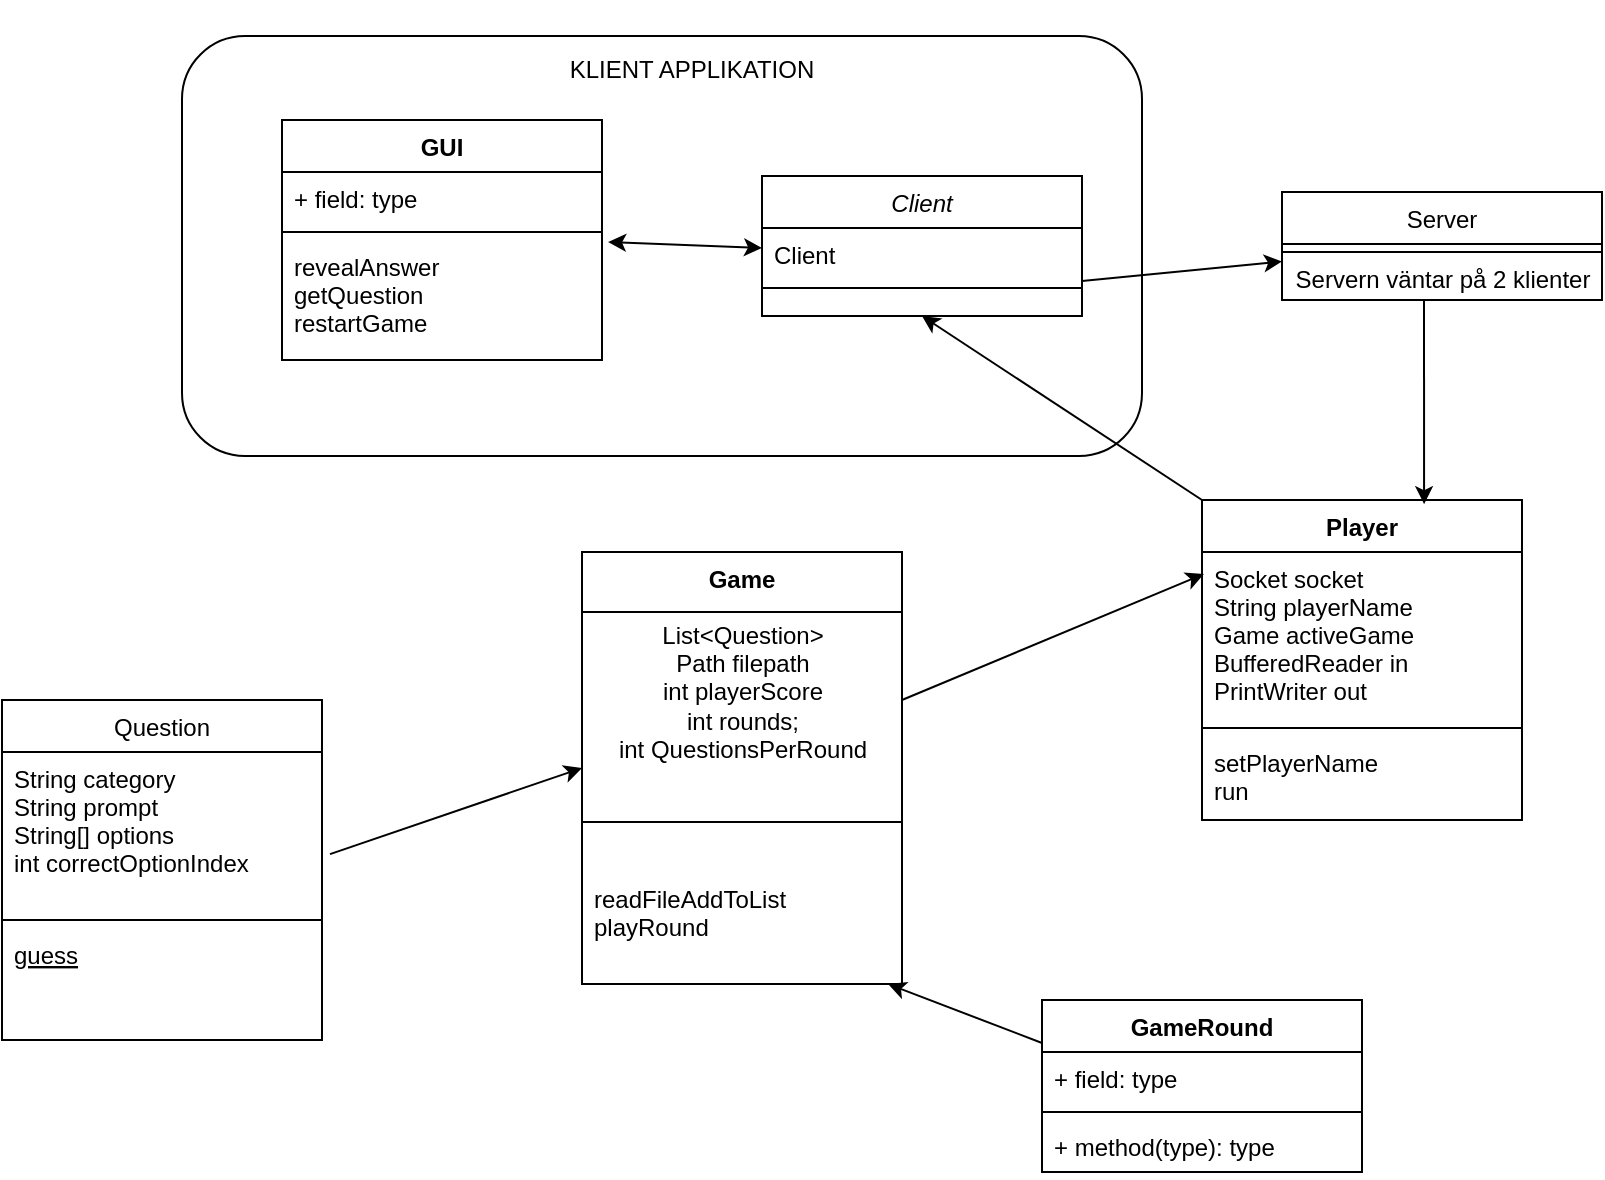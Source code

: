 <mxfile version="13.9.9" type="github">
  <diagram id="C5RBs43oDa-KdzZeNtuy" name="Page-1">
    <mxGraphModel dx="1422" dy="763" grid="1" gridSize="10" guides="1" tooltips="1" connect="1" arrows="1" fold="1" page="1" pageScale="1" pageWidth="827" pageHeight="1169" math="0" shadow="0">
      <root>
        <mxCell id="WIyWlLk6GJQsqaUBKTNV-0" />
        <mxCell id="WIyWlLk6GJQsqaUBKTNV-1" parent="WIyWlLk6GJQsqaUBKTNV-0" />
        <mxCell id="WnVH_pIlw8EPmphPgQA5-3" value="" style="rounded=1;whiteSpace=wrap;html=1;" vertex="1" parent="WIyWlLk6GJQsqaUBKTNV-1">
          <mxGeometry x="140" y="28" width="480" height="210" as="geometry" />
        </mxCell>
        <mxCell id="zkfFHV4jXpPFQw0GAbJ--0" value="Client&#xa;" style="swimlane;fontStyle=2;align=center;verticalAlign=top;childLayout=stackLayout;horizontal=1;startSize=26;horizontalStack=0;resizeParent=1;resizeLast=0;collapsible=1;marginBottom=0;rounded=0;shadow=0;strokeWidth=1;" parent="WIyWlLk6GJQsqaUBKTNV-1" vertex="1">
          <mxGeometry x="430" y="98" width="160" height="70" as="geometry">
            <mxRectangle x="230" y="140" width="160" height="26" as="alternateBounds" />
          </mxGeometry>
        </mxCell>
        <mxCell id="zkfFHV4jXpPFQw0GAbJ--1" value="Client" style="text;align=left;verticalAlign=top;spacingLeft=4;spacingRight=4;overflow=hidden;rotatable=0;points=[[0,0.5],[1,0.5]];portConstraint=eastwest;" parent="zkfFHV4jXpPFQw0GAbJ--0" vertex="1">
          <mxGeometry y="26" width="160" height="26" as="geometry" />
        </mxCell>
        <mxCell id="zkfFHV4jXpPFQw0GAbJ--4" value="" style="line;html=1;strokeWidth=1;align=left;verticalAlign=middle;spacingTop=-1;spacingLeft=3;spacingRight=3;rotatable=0;labelPosition=right;points=[];portConstraint=eastwest;" parent="zkfFHV4jXpPFQw0GAbJ--0" vertex="1">
          <mxGeometry y="52" width="160" height="8" as="geometry" />
        </mxCell>
        <mxCell id="zkfFHV4jXpPFQw0GAbJ--6" value="Question&#xa;" style="swimlane;fontStyle=0;align=center;verticalAlign=top;childLayout=stackLayout;horizontal=1;startSize=26;horizontalStack=0;resizeParent=1;resizeLast=0;collapsible=1;marginBottom=0;rounded=0;shadow=0;strokeWidth=1;" parent="WIyWlLk6GJQsqaUBKTNV-1" vertex="1">
          <mxGeometry x="50" y="360" width="160" height="170" as="geometry">
            <mxRectangle x="130" y="380" width="160" height="26" as="alternateBounds" />
          </mxGeometry>
        </mxCell>
        <mxCell id="ArcIJ3YH8rseWJz54-QV-7" value="String category&#xa;String prompt&#xa;String[] options&#xa;int correctOptionIndex&#xa;" style="text;strokeColor=none;fillColor=none;align=left;verticalAlign=top;spacingLeft=4;spacingRight=4;overflow=hidden;rotatable=0;points=[[0,0.5],[1,0.5]];portConstraint=eastwest;" parent="zkfFHV4jXpPFQw0GAbJ--6" vertex="1">
          <mxGeometry y="26" width="160" height="80" as="geometry" />
        </mxCell>
        <mxCell id="zkfFHV4jXpPFQw0GAbJ--9" value="" style="line;html=1;strokeWidth=1;align=left;verticalAlign=middle;spacingTop=-1;spacingLeft=3;spacingRight=3;rotatable=0;labelPosition=right;points=[];portConstraint=eastwest;" parent="zkfFHV4jXpPFQw0GAbJ--6" vertex="1">
          <mxGeometry y="106" width="160" height="8" as="geometry" />
        </mxCell>
        <mxCell id="zkfFHV4jXpPFQw0GAbJ--10" value="guess" style="text;align=left;verticalAlign=top;spacingLeft=4;spacingRight=4;overflow=hidden;rotatable=0;points=[[0,0.5],[1,0.5]];portConstraint=eastwest;fontStyle=4" parent="zkfFHV4jXpPFQw0GAbJ--6" vertex="1">
          <mxGeometry y="114" width="160" height="26" as="geometry" />
        </mxCell>
        <mxCell id="zkfFHV4jXpPFQw0GAbJ--17" value="Server&#xa;" style="swimlane;fontStyle=0;align=center;verticalAlign=top;childLayout=stackLayout;horizontal=1;startSize=26;horizontalStack=0;resizeParent=1;resizeLast=0;collapsible=1;marginBottom=0;rounded=0;shadow=0;strokeWidth=1;" parent="WIyWlLk6GJQsqaUBKTNV-1" vertex="1">
          <mxGeometry x="690" y="106" width="160" height="54" as="geometry">
            <mxRectangle x="550" y="140" width="160" height="26" as="alternateBounds" />
          </mxGeometry>
        </mxCell>
        <mxCell id="zkfFHV4jXpPFQw0GAbJ--23" value="" style="line;html=1;strokeWidth=1;align=left;verticalAlign=middle;spacingTop=-1;spacingLeft=3;spacingRight=3;rotatable=0;labelPosition=right;points=[];portConstraint=eastwest;" parent="zkfFHV4jXpPFQw0GAbJ--17" vertex="1">
          <mxGeometry y="26" width="160" height="8" as="geometry" />
        </mxCell>
        <mxCell id="ArcIJ3YH8rseWJz54-QV-33" value="&lt;div&gt;Servern väntar på 2 klienter&lt;/div&gt;" style="text;html=1;align=center;verticalAlign=middle;resizable=0;points=[];autosize=1;" parent="zkfFHV4jXpPFQw0GAbJ--17" vertex="1">
          <mxGeometry y="34" width="160" height="20" as="geometry" />
        </mxCell>
        <mxCell id="ArcIJ3YH8rseWJz54-QV-1" value="" style="endArrow=classic;html=1;entryX=0.006;entryY=0.131;entryDx=0;entryDy=0;entryPerimeter=0;" parent="WIyWlLk6GJQsqaUBKTNV-1" target="ArcIJ3YH8rseWJz54-QV-15" edge="1">
          <mxGeometry width="50" height="50" relative="1" as="geometry">
            <mxPoint x="500" y="360" as="sourcePoint" />
            <mxPoint x="440" y="180" as="targetPoint" />
            <Array as="points" />
          </mxGeometry>
        </mxCell>
        <mxCell id="ArcIJ3YH8rseWJz54-QV-8" value="Game" style="swimlane;fontStyle=1;align=center;verticalAlign=top;childLayout=stackLayout;horizontal=1;startSize=30;horizontalStack=0;resizeParent=1;resizeParentMax=0;resizeLast=0;collapsible=1;marginBottom=0;" parent="WIyWlLk6GJQsqaUBKTNV-1" vertex="1">
          <mxGeometry x="340" y="286" width="160" height="216" as="geometry" />
        </mxCell>
        <mxCell id="ArcIJ3YH8rseWJz54-QV-12" value="&lt;div&gt;List&amp;lt;Question&amp;gt;&lt;/div&gt;&lt;div&gt;Path filepath&lt;/div&gt;&lt;div&gt;int playerScore&lt;/div&gt;&lt;div&gt;int rounds;&lt;/div&gt;&lt;div&gt;int QuestionsPerRound&lt;br&gt;&lt;/div&gt;" style="text;html=1;align=center;verticalAlign=middle;resizable=0;points=[];autosize=1;" parent="ArcIJ3YH8rseWJz54-QV-8" vertex="1">
          <mxGeometry y="30" width="160" height="80" as="geometry" />
        </mxCell>
        <mxCell id="ArcIJ3YH8rseWJz54-QV-10" value="" style="line;strokeWidth=1;fillColor=none;align=left;verticalAlign=middle;spacingTop=-1;spacingLeft=3;spacingRight=3;rotatable=0;labelPosition=right;points=[];portConstraint=eastwest;" parent="ArcIJ3YH8rseWJz54-QV-8" vertex="1">
          <mxGeometry y="110" width="160" height="50" as="geometry" />
        </mxCell>
        <mxCell id="ArcIJ3YH8rseWJz54-QV-11" value="readFileAddToList&#xa;playRound&#xa;" style="text;strokeColor=none;fillColor=none;align=left;verticalAlign=top;spacingLeft=4;spacingRight=4;overflow=hidden;rotatable=0;points=[[0,0.5],[1,0.5]];portConstraint=eastwest;" parent="ArcIJ3YH8rseWJz54-QV-8" vertex="1">
          <mxGeometry y="160" width="160" height="56" as="geometry" />
        </mxCell>
        <mxCell id="ArcIJ3YH8rseWJz54-QV-13" value="" style="endArrow=classic;html=1;exitX=1.025;exitY=0.638;exitDx=0;exitDy=0;exitPerimeter=0;entryX=0;entryY=0.5;entryDx=0;entryDy=0;" parent="WIyWlLk6GJQsqaUBKTNV-1" source="ArcIJ3YH8rseWJz54-QV-7" target="ArcIJ3YH8rseWJz54-QV-8" edge="1">
          <mxGeometry width="50" height="50" relative="1" as="geometry">
            <mxPoint x="260" y="400" as="sourcePoint" />
            <mxPoint x="310" y="350" as="targetPoint" />
          </mxGeometry>
        </mxCell>
        <mxCell id="ArcIJ3YH8rseWJz54-QV-14" value="Player&#xa;" style="swimlane;fontStyle=1;align=center;verticalAlign=top;childLayout=stackLayout;horizontal=1;startSize=26;horizontalStack=0;resizeParent=1;resizeParentMax=0;resizeLast=0;collapsible=1;marginBottom=0;" parent="WIyWlLk6GJQsqaUBKTNV-1" vertex="1">
          <mxGeometry x="650" y="260" width="160" height="160" as="geometry" />
        </mxCell>
        <mxCell id="ArcIJ3YH8rseWJz54-QV-15" value="Socket socket&#xa;String playerName&#xa;Game activeGame&#xa;BufferedReader in&#xa;PrintWriter out&#xa;" style="text;strokeColor=none;fillColor=none;align=left;verticalAlign=top;spacingLeft=4;spacingRight=4;overflow=hidden;rotatable=0;points=[[0,0.5],[1,0.5]];portConstraint=eastwest;" parent="ArcIJ3YH8rseWJz54-QV-14" vertex="1">
          <mxGeometry y="26" width="160" height="84" as="geometry" />
        </mxCell>
        <mxCell id="ArcIJ3YH8rseWJz54-QV-16" value="" style="line;strokeWidth=1;fillColor=none;align=left;verticalAlign=middle;spacingTop=-1;spacingLeft=3;spacingRight=3;rotatable=0;labelPosition=right;points=[];portConstraint=eastwest;" parent="ArcIJ3YH8rseWJz54-QV-14" vertex="1">
          <mxGeometry y="110" width="160" height="8" as="geometry" />
        </mxCell>
        <mxCell id="ArcIJ3YH8rseWJz54-QV-17" value="setPlayerName&#xa;run&#xa;" style="text;strokeColor=none;fillColor=none;align=left;verticalAlign=top;spacingLeft=4;spacingRight=4;overflow=hidden;rotatable=0;points=[[0,0.5],[1,0.5]];portConstraint=eastwest;" parent="ArcIJ3YH8rseWJz54-QV-14" vertex="1">
          <mxGeometry y="118" width="160" height="42" as="geometry" />
        </mxCell>
        <mxCell id="ArcIJ3YH8rseWJz54-QV-18" value="" style="endArrow=classic;html=1;exitX=1;exitY=0.75;exitDx=0;exitDy=0;" parent="WIyWlLk6GJQsqaUBKTNV-1" source="zkfFHV4jXpPFQw0GAbJ--0" target="zkfFHV4jXpPFQw0GAbJ--17" edge="1">
          <mxGeometry width="50" height="50" relative="1" as="geometry">
            <mxPoint x="710" y="160" as="sourcePoint" />
            <mxPoint x="760" y="110" as="targetPoint" />
          </mxGeometry>
        </mxCell>
        <mxCell id="ArcIJ3YH8rseWJz54-QV-19" value="" style="endArrow=classic;html=1;entryX=0.694;entryY=0.013;entryDx=0;entryDy=0;entryPerimeter=0;" parent="WIyWlLk6GJQsqaUBKTNV-1" target="ArcIJ3YH8rseWJz54-QV-14" edge="1">
          <mxGeometry width="50" height="50" relative="1" as="geometry">
            <mxPoint x="761" y="160" as="sourcePoint" />
            <mxPoint x="760" y="220" as="targetPoint" />
          </mxGeometry>
        </mxCell>
        <mxCell id="ArcIJ3YH8rseWJz54-QV-20" value="GUI" style="swimlane;fontStyle=1;align=center;verticalAlign=top;childLayout=stackLayout;horizontal=1;startSize=26;horizontalStack=0;resizeParent=1;resizeParentMax=0;resizeLast=0;collapsible=1;marginBottom=0;" parent="WIyWlLk6GJQsqaUBKTNV-1" vertex="1">
          <mxGeometry x="190" y="70" width="160" height="120" as="geometry" />
        </mxCell>
        <mxCell id="ArcIJ3YH8rseWJz54-QV-21" value="+ field: type" style="text;strokeColor=none;fillColor=none;align=left;verticalAlign=top;spacingLeft=4;spacingRight=4;overflow=hidden;rotatable=0;points=[[0,0.5],[1,0.5]];portConstraint=eastwest;" parent="ArcIJ3YH8rseWJz54-QV-20" vertex="1">
          <mxGeometry y="26" width="160" height="26" as="geometry" />
        </mxCell>
        <mxCell id="ArcIJ3YH8rseWJz54-QV-22" value="" style="line;strokeWidth=1;fillColor=none;align=left;verticalAlign=middle;spacingTop=-1;spacingLeft=3;spacingRight=3;rotatable=0;labelPosition=right;points=[];portConstraint=eastwest;" parent="ArcIJ3YH8rseWJz54-QV-20" vertex="1">
          <mxGeometry y="52" width="160" height="8" as="geometry" />
        </mxCell>
        <mxCell id="ArcIJ3YH8rseWJz54-QV-23" value="revealAnswer&#xa;getQuestion&#xa;restartGame&#xa;&#xa;" style="text;strokeColor=none;fillColor=none;align=left;verticalAlign=top;spacingLeft=4;spacingRight=4;overflow=hidden;rotatable=0;points=[[0,0.5],[1,0.5]];portConstraint=eastwest;" parent="ArcIJ3YH8rseWJz54-QV-20" vertex="1">
          <mxGeometry y="60" width="160" height="60" as="geometry" />
        </mxCell>
        <mxCell id="ArcIJ3YH8rseWJz54-QV-24" value="" style="endArrow=classic;html=1;exitX=0;exitY=0;exitDx=0;exitDy=0;entryX=0.5;entryY=1;entryDx=0;entryDy=0;" parent="WIyWlLk6GJQsqaUBKTNV-1" source="ArcIJ3YH8rseWJz54-QV-14" target="zkfFHV4jXpPFQw0GAbJ--0" edge="1">
          <mxGeometry width="50" height="50" relative="1" as="geometry">
            <mxPoint x="570" y="250" as="sourcePoint" />
            <mxPoint x="620" y="200" as="targetPoint" />
          </mxGeometry>
        </mxCell>
        <mxCell id="ArcIJ3YH8rseWJz54-QV-26" value="GameRound" style="swimlane;fontStyle=1;align=center;verticalAlign=top;childLayout=stackLayout;horizontal=1;startSize=26;horizontalStack=0;resizeParent=1;resizeParentMax=0;resizeLast=0;collapsible=1;marginBottom=0;" parent="WIyWlLk6GJQsqaUBKTNV-1" vertex="1">
          <mxGeometry x="570" y="510" width="160" height="86" as="geometry" />
        </mxCell>
        <mxCell id="ArcIJ3YH8rseWJz54-QV-27" value="+ field: type" style="text;strokeColor=none;fillColor=none;align=left;verticalAlign=top;spacingLeft=4;spacingRight=4;overflow=hidden;rotatable=0;points=[[0,0.5],[1,0.5]];portConstraint=eastwest;" parent="ArcIJ3YH8rseWJz54-QV-26" vertex="1">
          <mxGeometry y="26" width="160" height="26" as="geometry" />
        </mxCell>
        <mxCell id="ArcIJ3YH8rseWJz54-QV-28" value="" style="line;strokeWidth=1;fillColor=none;align=left;verticalAlign=middle;spacingTop=-1;spacingLeft=3;spacingRight=3;rotatable=0;labelPosition=right;points=[];portConstraint=eastwest;" parent="ArcIJ3YH8rseWJz54-QV-26" vertex="1">
          <mxGeometry y="52" width="160" height="8" as="geometry" />
        </mxCell>
        <mxCell id="ArcIJ3YH8rseWJz54-QV-29" value="+ method(type): type" style="text;strokeColor=none;fillColor=none;align=left;verticalAlign=top;spacingLeft=4;spacingRight=4;overflow=hidden;rotatable=0;points=[[0,0.5],[1,0.5]];portConstraint=eastwest;" parent="ArcIJ3YH8rseWJz54-QV-26" vertex="1">
          <mxGeometry y="60" width="160" height="26" as="geometry" />
        </mxCell>
        <mxCell id="ArcIJ3YH8rseWJz54-QV-30" value="" style="endArrow=classic;html=1;exitX=0;exitY=0.25;exitDx=0;exitDy=0;" parent="WIyWlLk6GJQsqaUBKTNV-1" source="ArcIJ3YH8rseWJz54-QV-26" target="ArcIJ3YH8rseWJz54-QV-11" edge="1">
          <mxGeometry width="50" height="50" relative="1" as="geometry">
            <mxPoint x="520" y="560" as="sourcePoint" />
            <mxPoint x="570" y="510" as="targetPoint" />
          </mxGeometry>
        </mxCell>
        <mxCell id="WnVH_pIlw8EPmphPgQA5-2" value="" style="endArrow=classic;startArrow=classic;html=1;exitX=1.019;exitY=0.017;exitDx=0;exitDy=0;exitPerimeter=0;" edge="1" parent="WIyWlLk6GJQsqaUBKTNV-1" source="ArcIJ3YH8rseWJz54-QV-23" target="zkfFHV4jXpPFQw0GAbJ--1">
          <mxGeometry width="50" height="50" relative="1" as="geometry">
            <mxPoint x="363.04" y="134.02" as="sourcePoint" />
            <mxPoint x="388.207" y="70" as="targetPoint" />
          </mxGeometry>
        </mxCell>
        <mxCell id="WnVH_pIlw8EPmphPgQA5-6" value="KLIENT APPLIKATION" style="text;html=1;strokeColor=none;fillColor=none;align=center;verticalAlign=middle;whiteSpace=wrap;rounded=0;" vertex="1" parent="WIyWlLk6GJQsqaUBKTNV-1">
          <mxGeometry x="330" y="10" width="130" height="70" as="geometry" />
        </mxCell>
      </root>
    </mxGraphModel>
  </diagram>
</mxfile>
